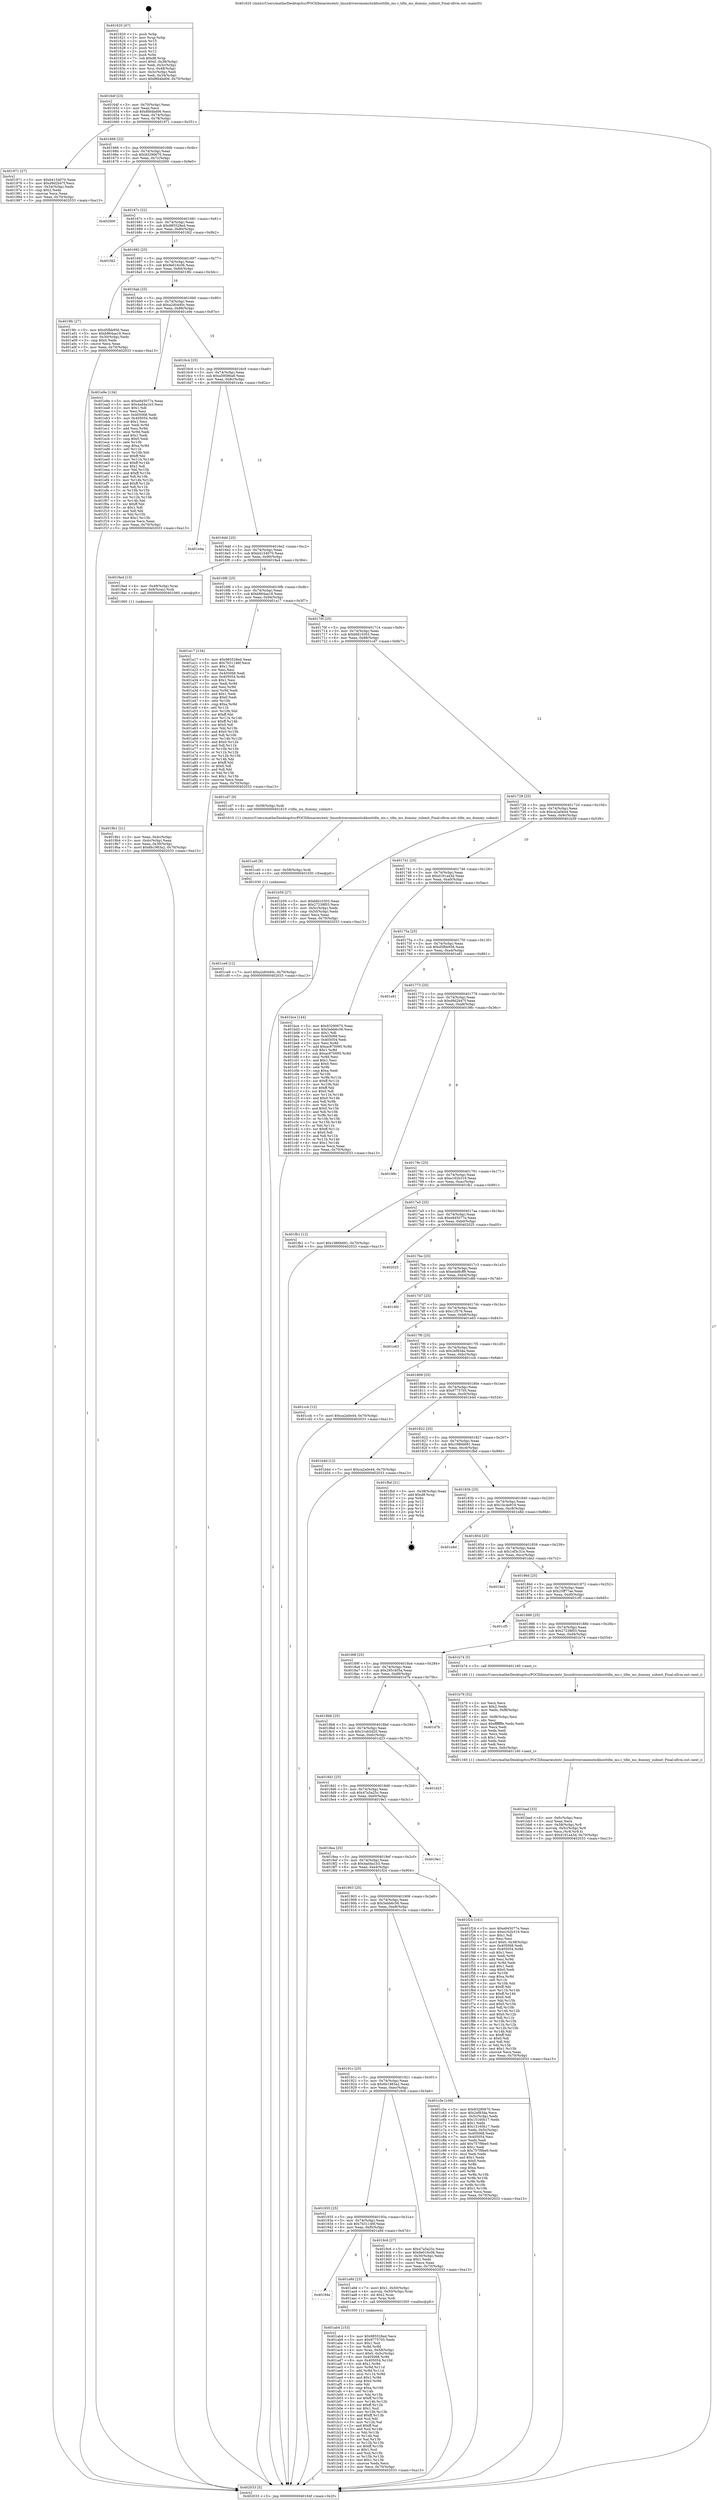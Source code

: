 digraph "0x401620" {
  label = "0x401620 (/mnt/c/Users/mathe/Desktop/tcc/POCII/binaries/extr_linuxdriversmemstickhosttifm_ms.c_tifm_ms_dummy_submit_Final-ollvm.out::main(0))"
  labelloc = "t"
  node[shape=record]

  Entry [label="",width=0.3,height=0.3,shape=circle,fillcolor=black,style=filled]
  "0x40164f" [label="{
     0x40164f [23]\l
     | [instrs]\l
     &nbsp;&nbsp;0x40164f \<+3\>: mov -0x70(%rbp),%eax\l
     &nbsp;&nbsp;0x401652 \<+2\>: mov %eax,%ecx\l
     &nbsp;&nbsp;0x401654 \<+6\>: sub $0x8fd4bd06,%ecx\l
     &nbsp;&nbsp;0x40165a \<+3\>: mov %eax,-0x74(%rbp)\l
     &nbsp;&nbsp;0x40165d \<+3\>: mov %ecx,-0x78(%rbp)\l
     &nbsp;&nbsp;0x401660 \<+6\>: je 0000000000401971 \<main+0x351\>\l
  }"]
  "0x401971" [label="{
     0x401971 [27]\l
     | [instrs]\l
     &nbsp;&nbsp;0x401971 \<+5\>: mov $0xb4154070,%eax\l
     &nbsp;&nbsp;0x401976 \<+5\>: mov $0xd9d2b47f,%ecx\l
     &nbsp;&nbsp;0x40197b \<+3\>: mov -0x34(%rbp),%edx\l
     &nbsp;&nbsp;0x40197e \<+3\>: cmp $0x2,%edx\l
     &nbsp;&nbsp;0x401981 \<+3\>: cmovne %ecx,%eax\l
     &nbsp;&nbsp;0x401984 \<+3\>: mov %eax,-0x70(%rbp)\l
     &nbsp;&nbsp;0x401987 \<+5\>: jmp 0000000000402033 \<main+0xa13\>\l
  }"]
  "0x401666" [label="{
     0x401666 [22]\l
     | [instrs]\l
     &nbsp;&nbsp;0x401666 \<+5\>: jmp 000000000040166b \<main+0x4b\>\l
     &nbsp;&nbsp;0x40166b \<+3\>: mov -0x74(%rbp),%eax\l
     &nbsp;&nbsp;0x40166e \<+5\>: sub $0x93290670,%eax\l
     &nbsp;&nbsp;0x401673 \<+3\>: mov %eax,-0x7c(%rbp)\l
     &nbsp;&nbsp;0x401676 \<+6\>: je 0000000000402000 \<main+0x9e0\>\l
  }"]
  "0x402033" [label="{
     0x402033 [5]\l
     | [instrs]\l
     &nbsp;&nbsp;0x402033 \<+5\>: jmp 000000000040164f \<main+0x2f\>\l
  }"]
  "0x401620" [label="{
     0x401620 [47]\l
     | [instrs]\l
     &nbsp;&nbsp;0x401620 \<+1\>: push %rbp\l
     &nbsp;&nbsp;0x401621 \<+3\>: mov %rsp,%rbp\l
     &nbsp;&nbsp;0x401624 \<+2\>: push %r15\l
     &nbsp;&nbsp;0x401626 \<+2\>: push %r14\l
     &nbsp;&nbsp;0x401628 \<+2\>: push %r13\l
     &nbsp;&nbsp;0x40162a \<+2\>: push %r12\l
     &nbsp;&nbsp;0x40162c \<+1\>: push %rbx\l
     &nbsp;&nbsp;0x40162d \<+7\>: sub $0xd8,%rsp\l
     &nbsp;&nbsp;0x401634 \<+7\>: movl $0x0,-0x38(%rbp)\l
     &nbsp;&nbsp;0x40163b \<+3\>: mov %edi,-0x3c(%rbp)\l
     &nbsp;&nbsp;0x40163e \<+4\>: mov %rsi,-0x48(%rbp)\l
     &nbsp;&nbsp;0x401642 \<+3\>: mov -0x3c(%rbp),%edi\l
     &nbsp;&nbsp;0x401645 \<+3\>: mov %edi,-0x34(%rbp)\l
     &nbsp;&nbsp;0x401648 \<+7\>: movl $0x8fd4bd06,-0x70(%rbp)\l
  }"]
  Exit [label="",width=0.3,height=0.3,shape=circle,fillcolor=black,style=filled,peripheries=2]
  "0x402000" [label="{
     0x402000\l
  }", style=dashed]
  "0x40167c" [label="{
     0x40167c [22]\l
     | [instrs]\l
     &nbsp;&nbsp;0x40167c \<+5\>: jmp 0000000000401681 \<main+0x61\>\l
     &nbsp;&nbsp;0x401681 \<+3\>: mov -0x74(%rbp),%eax\l
     &nbsp;&nbsp;0x401684 \<+5\>: sub $0x985528ed,%eax\l
     &nbsp;&nbsp;0x401689 \<+3\>: mov %eax,-0x80(%rbp)\l
     &nbsp;&nbsp;0x40168c \<+6\>: je 0000000000401fd2 \<main+0x9b2\>\l
  }"]
  "0x401ce9" [label="{
     0x401ce9 [12]\l
     | [instrs]\l
     &nbsp;&nbsp;0x401ce9 \<+7\>: movl $0xa2d0440c,-0x70(%rbp)\l
     &nbsp;&nbsp;0x401cf0 \<+5\>: jmp 0000000000402033 \<main+0xa13\>\l
  }"]
  "0x401fd2" [label="{
     0x401fd2\l
  }", style=dashed]
  "0x401692" [label="{
     0x401692 [25]\l
     | [instrs]\l
     &nbsp;&nbsp;0x401692 \<+5\>: jmp 0000000000401697 \<main+0x77\>\l
     &nbsp;&nbsp;0x401697 \<+3\>: mov -0x74(%rbp),%eax\l
     &nbsp;&nbsp;0x40169a \<+5\>: sub $0x9e016c06,%eax\l
     &nbsp;&nbsp;0x40169f \<+6\>: mov %eax,-0x84(%rbp)\l
     &nbsp;&nbsp;0x4016a5 \<+6\>: je 00000000004019fc \<main+0x3dc\>\l
  }"]
  "0x401ce0" [label="{
     0x401ce0 [9]\l
     | [instrs]\l
     &nbsp;&nbsp;0x401ce0 \<+4\>: mov -0x58(%rbp),%rdi\l
     &nbsp;&nbsp;0x401ce4 \<+5\>: call 0000000000401030 \<free@plt\>\l
     | [calls]\l
     &nbsp;&nbsp;0x401030 \{1\} (unknown)\l
  }"]
  "0x4019fc" [label="{
     0x4019fc [27]\l
     | [instrs]\l
     &nbsp;&nbsp;0x4019fc \<+5\>: mov $0xd5fbb956,%eax\l
     &nbsp;&nbsp;0x401a01 \<+5\>: mov $0xb864aa18,%ecx\l
     &nbsp;&nbsp;0x401a06 \<+3\>: mov -0x30(%rbp),%edx\l
     &nbsp;&nbsp;0x401a09 \<+3\>: cmp $0x0,%edx\l
     &nbsp;&nbsp;0x401a0c \<+3\>: cmove %ecx,%eax\l
     &nbsp;&nbsp;0x401a0f \<+3\>: mov %eax,-0x70(%rbp)\l
     &nbsp;&nbsp;0x401a12 \<+5\>: jmp 0000000000402033 \<main+0xa13\>\l
  }"]
  "0x4016ab" [label="{
     0x4016ab [25]\l
     | [instrs]\l
     &nbsp;&nbsp;0x4016ab \<+5\>: jmp 00000000004016b0 \<main+0x90\>\l
     &nbsp;&nbsp;0x4016b0 \<+3\>: mov -0x74(%rbp),%eax\l
     &nbsp;&nbsp;0x4016b3 \<+5\>: sub $0xa2d0440c,%eax\l
     &nbsp;&nbsp;0x4016b8 \<+6\>: mov %eax,-0x88(%rbp)\l
     &nbsp;&nbsp;0x4016be \<+6\>: je 0000000000401e9e \<main+0x87e\>\l
  }"]
  "0x401bad" [label="{
     0x401bad [33]\l
     | [instrs]\l
     &nbsp;&nbsp;0x401bad \<+6\>: mov -0xfc(%rbp),%ecx\l
     &nbsp;&nbsp;0x401bb3 \<+3\>: imul %eax,%ecx\l
     &nbsp;&nbsp;0x401bb6 \<+4\>: mov -0x58(%rbp),%r8\l
     &nbsp;&nbsp;0x401bba \<+4\>: movslq -0x5c(%rbp),%r9\l
     &nbsp;&nbsp;0x401bbe \<+4\>: mov %ecx,(%r8,%r9,4)\l
     &nbsp;&nbsp;0x401bc2 \<+7\>: movl $0xd191a43d,-0x70(%rbp)\l
     &nbsp;&nbsp;0x401bc9 \<+5\>: jmp 0000000000402033 \<main+0xa13\>\l
  }"]
  "0x401e9e" [label="{
     0x401e9e [134]\l
     | [instrs]\l
     &nbsp;&nbsp;0x401e9e \<+5\>: mov $0xe845077e,%eax\l
     &nbsp;&nbsp;0x401ea3 \<+5\>: mov $0x4ad4a1b3,%ecx\l
     &nbsp;&nbsp;0x401ea8 \<+2\>: mov $0x1,%dl\l
     &nbsp;&nbsp;0x401eaa \<+2\>: xor %esi,%esi\l
     &nbsp;&nbsp;0x401eac \<+7\>: mov 0x405068,%edi\l
     &nbsp;&nbsp;0x401eb3 \<+8\>: mov 0x405054,%r8d\l
     &nbsp;&nbsp;0x401ebb \<+3\>: sub $0x1,%esi\l
     &nbsp;&nbsp;0x401ebe \<+3\>: mov %edi,%r9d\l
     &nbsp;&nbsp;0x401ec1 \<+3\>: add %esi,%r9d\l
     &nbsp;&nbsp;0x401ec4 \<+4\>: imul %r9d,%edi\l
     &nbsp;&nbsp;0x401ec8 \<+3\>: and $0x1,%edi\l
     &nbsp;&nbsp;0x401ecb \<+3\>: cmp $0x0,%edi\l
     &nbsp;&nbsp;0x401ece \<+4\>: sete %r10b\l
     &nbsp;&nbsp;0x401ed2 \<+4\>: cmp $0xa,%r8d\l
     &nbsp;&nbsp;0x401ed6 \<+4\>: setl %r11b\l
     &nbsp;&nbsp;0x401eda \<+3\>: mov %r10b,%bl\l
     &nbsp;&nbsp;0x401edd \<+3\>: xor $0xff,%bl\l
     &nbsp;&nbsp;0x401ee0 \<+3\>: mov %r11b,%r14b\l
     &nbsp;&nbsp;0x401ee3 \<+4\>: xor $0xff,%r14b\l
     &nbsp;&nbsp;0x401ee7 \<+3\>: xor $0x1,%dl\l
     &nbsp;&nbsp;0x401eea \<+3\>: mov %bl,%r15b\l
     &nbsp;&nbsp;0x401eed \<+4\>: and $0xff,%r15b\l
     &nbsp;&nbsp;0x401ef1 \<+3\>: and %dl,%r10b\l
     &nbsp;&nbsp;0x401ef4 \<+3\>: mov %r14b,%r12b\l
     &nbsp;&nbsp;0x401ef7 \<+4\>: and $0xff,%r12b\l
     &nbsp;&nbsp;0x401efb \<+3\>: and %dl,%r11b\l
     &nbsp;&nbsp;0x401efe \<+3\>: or %r10b,%r15b\l
     &nbsp;&nbsp;0x401f01 \<+3\>: or %r11b,%r12b\l
     &nbsp;&nbsp;0x401f04 \<+3\>: xor %r12b,%r15b\l
     &nbsp;&nbsp;0x401f07 \<+3\>: or %r14b,%bl\l
     &nbsp;&nbsp;0x401f0a \<+3\>: xor $0xff,%bl\l
     &nbsp;&nbsp;0x401f0d \<+3\>: or $0x1,%dl\l
     &nbsp;&nbsp;0x401f10 \<+2\>: and %dl,%bl\l
     &nbsp;&nbsp;0x401f12 \<+3\>: or %bl,%r15b\l
     &nbsp;&nbsp;0x401f15 \<+4\>: test $0x1,%r15b\l
     &nbsp;&nbsp;0x401f19 \<+3\>: cmovne %ecx,%eax\l
     &nbsp;&nbsp;0x401f1c \<+3\>: mov %eax,-0x70(%rbp)\l
     &nbsp;&nbsp;0x401f1f \<+5\>: jmp 0000000000402033 \<main+0xa13\>\l
  }"]
  "0x4016c4" [label="{
     0x4016c4 [25]\l
     | [instrs]\l
     &nbsp;&nbsp;0x4016c4 \<+5\>: jmp 00000000004016c9 \<main+0xa9\>\l
     &nbsp;&nbsp;0x4016c9 \<+3\>: mov -0x74(%rbp),%eax\l
     &nbsp;&nbsp;0x4016cc \<+5\>: sub $0xa59586a8,%eax\l
     &nbsp;&nbsp;0x4016d1 \<+6\>: mov %eax,-0x8c(%rbp)\l
     &nbsp;&nbsp;0x4016d7 \<+6\>: je 0000000000401e4a \<main+0x82a\>\l
  }"]
  "0x401b79" [label="{
     0x401b79 [52]\l
     | [instrs]\l
     &nbsp;&nbsp;0x401b79 \<+2\>: xor %ecx,%ecx\l
     &nbsp;&nbsp;0x401b7b \<+5\>: mov $0x2,%edx\l
     &nbsp;&nbsp;0x401b80 \<+6\>: mov %edx,-0xf8(%rbp)\l
     &nbsp;&nbsp;0x401b86 \<+1\>: cltd\l
     &nbsp;&nbsp;0x401b87 \<+6\>: mov -0xf8(%rbp),%esi\l
     &nbsp;&nbsp;0x401b8d \<+2\>: idiv %esi\l
     &nbsp;&nbsp;0x401b8f \<+6\>: imul $0xfffffffe,%edx,%edx\l
     &nbsp;&nbsp;0x401b95 \<+2\>: mov %ecx,%edi\l
     &nbsp;&nbsp;0x401b97 \<+2\>: sub %edx,%edi\l
     &nbsp;&nbsp;0x401b99 \<+2\>: mov %ecx,%edx\l
     &nbsp;&nbsp;0x401b9b \<+3\>: sub $0x1,%edx\l
     &nbsp;&nbsp;0x401b9e \<+2\>: add %edx,%edi\l
     &nbsp;&nbsp;0x401ba0 \<+2\>: sub %edi,%ecx\l
     &nbsp;&nbsp;0x401ba2 \<+6\>: mov %ecx,-0xfc(%rbp)\l
     &nbsp;&nbsp;0x401ba8 \<+5\>: call 0000000000401160 \<next_i\>\l
     | [calls]\l
     &nbsp;&nbsp;0x401160 \{1\} (/mnt/c/Users/mathe/Desktop/tcc/POCII/binaries/extr_linuxdriversmemstickhosttifm_ms.c_tifm_ms_dummy_submit_Final-ollvm.out::next_i)\l
  }"]
  "0x401e4a" [label="{
     0x401e4a\l
  }", style=dashed]
  "0x4016dd" [label="{
     0x4016dd [25]\l
     | [instrs]\l
     &nbsp;&nbsp;0x4016dd \<+5\>: jmp 00000000004016e2 \<main+0xc2\>\l
     &nbsp;&nbsp;0x4016e2 \<+3\>: mov -0x74(%rbp),%eax\l
     &nbsp;&nbsp;0x4016e5 \<+5\>: sub $0xb4154070,%eax\l
     &nbsp;&nbsp;0x4016ea \<+6\>: mov %eax,-0x90(%rbp)\l
     &nbsp;&nbsp;0x4016f0 \<+6\>: je 00000000004019a4 \<main+0x384\>\l
  }"]
  "0x401ab4" [label="{
     0x401ab4 [153]\l
     | [instrs]\l
     &nbsp;&nbsp;0x401ab4 \<+5\>: mov $0x985528ed,%ecx\l
     &nbsp;&nbsp;0x401ab9 \<+5\>: mov $0x9775705,%edx\l
     &nbsp;&nbsp;0x401abe \<+3\>: mov $0x1,%sil\l
     &nbsp;&nbsp;0x401ac1 \<+3\>: xor %r8d,%r8d\l
     &nbsp;&nbsp;0x401ac4 \<+4\>: mov %rax,-0x58(%rbp)\l
     &nbsp;&nbsp;0x401ac8 \<+7\>: movl $0x0,-0x5c(%rbp)\l
     &nbsp;&nbsp;0x401acf \<+8\>: mov 0x405068,%r9d\l
     &nbsp;&nbsp;0x401ad7 \<+8\>: mov 0x405054,%r10d\l
     &nbsp;&nbsp;0x401adf \<+4\>: sub $0x1,%r8d\l
     &nbsp;&nbsp;0x401ae3 \<+3\>: mov %r9d,%r11d\l
     &nbsp;&nbsp;0x401ae6 \<+3\>: add %r8d,%r11d\l
     &nbsp;&nbsp;0x401ae9 \<+4\>: imul %r11d,%r9d\l
     &nbsp;&nbsp;0x401aed \<+4\>: and $0x1,%r9d\l
     &nbsp;&nbsp;0x401af1 \<+4\>: cmp $0x0,%r9d\l
     &nbsp;&nbsp;0x401af5 \<+3\>: sete %bl\l
     &nbsp;&nbsp;0x401af8 \<+4\>: cmp $0xa,%r10d\l
     &nbsp;&nbsp;0x401afc \<+4\>: setl %r14b\l
     &nbsp;&nbsp;0x401b00 \<+3\>: mov %bl,%r15b\l
     &nbsp;&nbsp;0x401b03 \<+4\>: xor $0xff,%r15b\l
     &nbsp;&nbsp;0x401b07 \<+3\>: mov %r14b,%r12b\l
     &nbsp;&nbsp;0x401b0a \<+4\>: xor $0xff,%r12b\l
     &nbsp;&nbsp;0x401b0e \<+4\>: xor $0x1,%sil\l
     &nbsp;&nbsp;0x401b12 \<+3\>: mov %r15b,%r13b\l
     &nbsp;&nbsp;0x401b15 \<+4\>: and $0xff,%r13b\l
     &nbsp;&nbsp;0x401b19 \<+3\>: and %sil,%bl\l
     &nbsp;&nbsp;0x401b1c \<+3\>: mov %r12b,%al\l
     &nbsp;&nbsp;0x401b1f \<+2\>: and $0xff,%al\l
     &nbsp;&nbsp;0x401b21 \<+3\>: and %sil,%r14b\l
     &nbsp;&nbsp;0x401b24 \<+3\>: or %bl,%r13b\l
     &nbsp;&nbsp;0x401b27 \<+3\>: or %r14b,%al\l
     &nbsp;&nbsp;0x401b2a \<+3\>: xor %al,%r13b\l
     &nbsp;&nbsp;0x401b2d \<+3\>: or %r12b,%r15b\l
     &nbsp;&nbsp;0x401b30 \<+4\>: xor $0xff,%r15b\l
     &nbsp;&nbsp;0x401b34 \<+4\>: or $0x1,%sil\l
     &nbsp;&nbsp;0x401b38 \<+3\>: and %sil,%r15b\l
     &nbsp;&nbsp;0x401b3b \<+3\>: or %r15b,%r13b\l
     &nbsp;&nbsp;0x401b3e \<+4\>: test $0x1,%r13b\l
     &nbsp;&nbsp;0x401b42 \<+3\>: cmovne %edx,%ecx\l
     &nbsp;&nbsp;0x401b45 \<+3\>: mov %ecx,-0x70(%rbp)\l
     &nbsp;&nbsp;0x401b48 \<+5\>: jmp 0000000000402033 \<main+0xa13\>\l
  }"]
  "0x4019a4" [label="{
     0x4019a4 [13]\l
     | [instrs]\l
     &nbsp;&nbsp;0x4019a4 \<+4\>: mov -0x48(%rbp),%rax\l
     &nbsp;&nbsp;0x4019a8 \<+4\>: mov 0x8(%rax),%rdi\l
     &nbsp;&nbsp;0x4019ac \<+5\>: call 0000000000401060 \<atoi@plt\>\l
     | [calls]\l
     &nbsp;&nbsp;0x401060 \{1\} (unknown)\l
  }"]
  "0x4016f6" [label="{
     0x4016f6 [25]\l
     | [instrs]\l
     &nbsp;&nbsp;0x4016f6 \<+5\>: jmp 00000000004016fb \<main+0xdb\>\l
     &nbsp;&nbsp;0x4016fb \<+3\>: mov -0x74(%rbp),%eax\l
     &nbsp;&nbsp;0x4016fe \<+5\>: sub $0xb864aa18,%eax\l
     &nbsp;&nbsp;0x401703 \<+6\>: mov %eax,-0x94(%rbp)\l
     &nbsp;&nbsp;0x401709 \<+6\>: je 0000000000401a17 \<main+0x3f7\>\l
  }"]
  "0x4019b1" [label="{
     0x4019b1 [21]\l
     | [instrs]\l
     &nbsp;&nbsp;0x4019b1 \<+3\>: mov %eax,-0x4c(%rbp)\l
     &nbsp;&nbsp;0x4019b4 \<+3\>: mov -0x4c(%rbp),%eax\l
     &nbsp;&nbsp;0x4019b7 \<+3\>: mov %eax,-0x30(%rbp)\l
     &nbsp;&nbsp;0x4019ba \<+7\>: movl $0x6b1983a2,-0x70(%rbp)\l
     &nbsp;&nbsp;0x4019c1 \<+5\>: jmp 0000000000402033 \<main+0xa13\>\l
  }"]
  "0x40194e" [label="{
     0x40194e\l
  }", style=dashed]
  "0x401a17" [label="{
     0x401a17 [134]\l
     | [instrs]\l
     &nbsp;&nbsp;0x401a17 \<+5\>: mov $0x985528ed,%eax\l
     &nbsp;&nbsp;0x401a1c \<+5\>: mov $0x7b31146f,%ecx\l
     &nbsp;&nbsp;0x401a21 \<+2\>: mov $0x1,%dl\l
     &nbsp;&nbsp;0x401a23 \<+2\>: xor %esi,%esi\l
     &nbsp;&nbsp;0x401a25 \<+7\>: mov 0x405068,%edi\l
     &nbsp;&nbsp;0x401a2c \<+8\>: mov 0x405054,%r8d\l
     &nbsp;&nbsp;0x401a34 \<+3\>: sub $0x1,%esi\l
     &nbsp;&nbsp;0x401a37 \<+3\>: mov %edi,%r9d\l
     &nbsp;&nbsp;0x401a3a \<+3\>: add %esi,%r9d\l
     &nbsp;&nbsp;0x401a3d \<+4\>: imul %r9d,%edi\l
     &nbsp;&nbsp;0x401a41 \<+3\>: and $0x1,%edi\l
     &nbsp;&nbsp;0x401a44 \<+3\>: cmp $0x0,%edi\l
     &nbsp;&nbsp;0x401a47 \<+4\>: sete %r10b\l
     &nbsp;&nbsp;0x401a4b \<+4\>: cmp $0xa,%r8d\l
     &nbsp;&nbsp;0x401a4f \<+4\>: setl %r11b\l
     &nbsp;&nbsp;0x401a53 \<+3\>: mov %r10b,%bl\l
     &nbsp;&nbsp;0x401a56 \<+3\>: xor $0xff,%bl\l
     &nbsp;&nbsp;0x401a59 \<+3\>: mov %r11b,%r14b\l
     &nbsp;&nbsp;0x401a5c \<+4\>: xor $0xff,%r14b\l
     &nbsp;&nbsp;0x401a60 \<+3\>: xor $0x0,%dl\l
     &nbsp;&nbsp;0x401a63 \<+3\>: mov %bl,%r15b\l
     &nbsp;&nbsp;0x401a66 \<+4\>: and $0x0,%r15b\l
     &nbsp;&nbsp;0x401a6a \<+3\>: and %dl,%r10b\l
     &nbsp;&nbsp;0x401a6d \<+3\>: mov %r14b,%r12b\l
     &nbsp;&nbsp;0x401a70 \<+4\>: and $0x0,%r12b\l
     &nbsp;&nbsp;0x401a74 \<+3\>: and %dl,%r11b\l
     &nbsp;&nbsp;0x401a77 \<+3\>: or %r10b,%r15b\l
     &nbsp;&nbsp;0x401a7a \<+3\>: or %r11b,%r12b\l
     &nbsp;&nbsp;0x401a7d \<+3\>: xor %r12b,%r15b\l
     &nbsp;&nbsp;0x401a80 \<+3\>: or %r14b,%bl\l
     &nbsp;&nbsp;0x401a83 \<+3\>: xor $0xff,%bl\l
     &nbsp;&nbsp;0x401a86 \<+3\>: or $0x0,%dl\l
     &nbsp;&nbsp;0x401a89 \<+2\>: and %dl,%bl\l
     &nbsp;&nbsp;0x401a8b \<+3\>: or %bl,%r15b\l
     &nbsp;&nbsp;0x401a8e \<+4\>: test $0x1,%r15b\l
     &nbsp;&nbsp;0x401a92 \<+3\>: cmovne %ecx,%eax\l
     &nbsp;&nbsp;0x401a95 \<+3\>: mov %eax,-0x70(%rbp)\l
     &nbsp;&nbsp;0x401a98 \<+5\>: jmp 0000000000402033 \<main+0xa13\>\l
  }"]
  "0x40170f" [label="{
     0x40170f [25]\l
     | [instrs]\l
     &nbsp;&nbsp;0x40170f \<+5\>: jmp 0000000000401714 \<main+0xf4\>\l
     &nbsp;&nbsp;0x401714 \<+3\>: mov -0x74(%rbp),%eax\l
     &nbsp;&nbsp;0x401717 \<+5\>: sub $0xbfd10303,%eax\l
     &nbsp;&nbsp;0x40171c \<+6\>: mov %eax,-0x98(%rbp)\l
     &nbsp;&nbsp;0x401722 \<+6\>: je 0000000000401cd7 \<main+0x6b7\>\l
  }"]
  "0x401a9d" [label="{
     0x401a9d [23]\l
     | [instrs]\l
     &nbsp;&nbsp;0x401a9d \<+7\>: movl $0x1,-0x50(%rbp)\l
     &nbsp;&nbsp;0x401aa4 \<+4\>: movslq -0x50(%rbp),%rax\l
     &nbsp;&nbsp;0x401aa8 \<+4\>: shl $0x2,%rax\l
     &nbsp;&nbsp;0x401aac \<+3\>: mov %rax,%rdi\l
     &nbsp;&nbsp;0x401aaf \<+5\>: call 0000000000401050 \<malloc@plt\>\l
     | [calls]\l
     &nbsp;&nbsp;0x401050 \{1\} (unknown)\l
  }"]
  "0x401cd7" [label="{
     0x401cd7 [9]\l
     | [instrs]\l
     &nbsp;&nbsp;0x401cd7 \<+4\>: mov -0x58(%rbp),%rdi\l
     &nbsp;&nbsp;0x401cdb \<+5\>: call 0000000000401610 \<tifm_ms_dummy_submit\>\l
     | [calls]\l
     &nbsp;&nbsp;0x401610 \{1\} (/mnt/c/Users/mathe/Desktop/tcc/POCII/binaries/extr_linuxdriversmemstickhosttifm_ms.c_tifm_ms_dummy_submit_Final-ollvm.out::tifm_ms_dummy_submit)\l
  }"]
  "0x401728" [label="{
     0x401728 [25]\l
     | [instrs]\l
     &nbsp;&nbsp;0x401728 \<+5\>: jmp 000000000040172d \<main+0x10d\>\l
     &nbsp;&nbsp;0x40172d \<+3\>: mov -0x74(%rbp),%eax\l
     &nbsp;&nbsp;0x401730 \<+5\>: sub $0xca2a0e44,%eax\l
     &nbsp;&nbsp;0x401735 \<+6\>: mov %eax,-0x9c(%rbp)\l
     &nbsp;&nbsp;0x40173b \<+6\>: je 0000000000401b59 \<main+0x539\>\l
  }"]
  "0x401935" [label="{
     0x401935 [25]\l
     | [instrs]\l
     &nbsp;&nbsp;0x401935 \<+5\>: jmp 000000000040193a \<main+0x31a\>\l
     &nbsp;&nbsp;0x40193a \<+3\>: mov -0x74(%rbp),%eax\l
     &nbsp;&nbsp;0x40193d \<+5\>: sub $0x7b31146f,%eax\l
     &nbsp;&nbsp;0x401942 \<+6\>: mov %eax,-0xf0(%rbp)\l
     &nbsp;&nbsp;0x401948 \<+6\>: je 0000000000401a9d \<main+0x47d\>\l
  }"]
  "0x401b59" [label="{
     0x401b59 [27]\l
     | [instrs]\l
     &nbsp;&nbsp;0x401b59 \<+5\>: mov $0xbfd10303,%eax\l
     &nbsp;&nbsp;0x401b5e \<+5\>: mov $0x27238f03,%ecx\l
     &nbsp;&nbsp;0x401b63 \<+3\>: mov -0x5c(%rbp),%edx\l
     &nbsp;&nbsp;0x401b66 \<+3\>: cmp -0x50(%rbp),%edx\l
     &nbsp;&nbsp;0x401b69 \<+3\>: cmovl %ecx,%eax\l
     &nbsp;&nbsp;0x401b6c \<+3\>: mov %eax,-0x70(%rbp)\l
     &nbsp;&nbsp;0x401b6f \<+5\>: jmp 0000000000402033 \<main+0xa13\>\l
  }"]
  "0x401741" [label="{
     0x401741 [25]\l
     | [instrs]\l
     &nbsp;&nbsp;0x401741 \<+5\>: jmp 0000000000401746 \<main+0x126\>\l
     &nbsp;&nbsp;0x401746 \<+3\>: mov -0x74(%rbp),%eax\l
     &nbsp;&nbsp;0x401749 \<+5\>: sub $0xd191a43d,%eax\l
     &nbsp;&nbsp;0x40174e \<+6\>: mov %eax,-0xa0(%rbp)\l
     &nbsp;&nbsp;0x401754 \<+6\>: je 0000000000401bce \<main+0x5ae\>\l
  }"]
  "0x4019c6" [label="{
     0x4019c6 [27]\l
     | [instrs]\l
     &nbsp;&nbsp;0x4019c6 \<+5\>: mov $0x47a5a25c,%eax\l
     &nbsp;&nbsp;0x4019cb \<+5\>: mov $0x9e016c06,%ecx\l
     &nbsp;&nbsp;0x4019d0 \<+3\>: mov -0x30(%rbp),%edx\l
     &nbsp;&nbsp;0x4019d3 \<+3\>: cmp $0x1,%edx\l
     &nbsp;&nbsp;0x4019d6 \<+3\>: cmovl %ecx,%eax\l
     &nbsp;&nbsp;0x4019d9 \<+3\>: mov %eax,-0x70(%rbp)\l
     &nbsp;&nbsp;0x4019dc \<+5\>: jmp 0000000000402033 \<main+0xa13\>\l
  }"]
  "0x401bce" [label="{
     0x401bce [144]\l
     | [instrs]\l
     &nbsp;&nbsp;0x401bce \<+5\>: mov $0x93290670,%eax\l
     &nbsp;&nbsp;0x401bd3 \<+5\>: mov $0x5ebb6c56,%ecx\l
     &nbsp;&nbsp;0x401bd8 \<+2\>: mov $0x1,%dl\l
     &nbsp;&nbsp;0x401bda \<+7\>: mov 0x405068,%esi\l
     &nbsp;&nbsp;0x401be1 \<+7\>: mov 0x405054,%edi\l
     &nbsp;&nbsp;0x401be8 \<+3\>: mov %esi,%r8d\l
     &nbsp;&nbsp;0x401beb \<+7\>: add $0xac870095,%r8d\l
     &nbsp;&nbsp;0x401bf2 \<+4\>: sub $0x1,%r8d\l
     &nbsp;&nbsp;0x401bf6 \<+7\>: sub $0xac870095,%r8d\l
     &nbsp;&nbsp;0x401bfd \<+4\>: imul %r8d,%esi\l
     &nbsp;&nbsp;0x401c01 \<+3\>: and $0x1,%esi\l
     &nbsp;&nbsp;0x401c04 \<+3\>: cmp $0x0,%esi\l
     &nbsp;&nbsp;0x401c07 \<+4\>: sete %r9b\l
     &nbsp;&nbsp;0x401c0b \<+3\>: cmp $0xa,%edi\l
     &nbsp;&nbsp;0x401c0e \<+4\>: setl %r10b\l
     &nbsp;&nbsp;0x401c12 \<+3\>: mov %r9b,%r11b\l
     &nbsp;&nbsp;0x401c15 \<+4\>: xor $0xff,%r11b\l
     &nbsp;&nbsp;0x401c19 \<+3\>: mov %r10b,%bl\l
     &nbsp;&nbsp;0x401c1c \<+3\>: xor $0xff,%bl\l
     &nbsp;&nbsp;0x401c1f \<+3\>: xor $0x0,%dl\l
     &nbsp;&nbsp;0x401c22 \<+3\>: mov %r11b,%r14b\l
     &nbsp;&nbsp;0x401c25 \<+4\>: and $0x0,%r14b\l
     &nbsp;&nbsp;0x401c29 \<+3\>: and %dl,%r9b\l
     &nbsp;&nbsp;0x401c2c \<+3\>: mov %bl,%r15b\l
     &nbsp;&nbsp;0x401c2f \<+4\>: and $0x0,%r15b\l
     &nbsp;&nbsp;0x401c33 \<+3\>: and %dl,%r10b\l
     &nbsp;&nbsp;0x401c36 \<+3\>: or %r9b,%r14b\l
     &nbsp;&nbsp;0x401c39 \<+3\>: or %r10b,%r15b\l
     &nbsp;&nbsp;0x401c3c \<+3\>: xor %r15b,%r14b\l
     &nbsp;&nbsp;0x401c3f \<+3\>: or %bl,%r11b\l
     &nbsp;&nbsp;0x401c42 \<+4\>: xor $0xff,%r11b\l
     &nbsp;&nbsp;0x401c46 \<+3\>: or $0x0,%dl\l
     &nbsp;&nbsp;0x401c49 \<+3\>: and %dl,%r11b\l
     &nbsp;&nbsp;0x401c4c \<+3\>: or %r11b,%r14b\l
     &nbsp;&nbsp;0x401c4f \<+4\>: test $0x1,%r14b\l
     &nbsp;&nbsp;0x401c53 \<+3\>: cmovne %ecx,%eax\l
     &nbsp;&nbsp;0x401c56 \<+3\>: mov %eax,-0x70(%rbp)\l
     &nbsp;&nbsp;0x401c59 \<+5\>: jmp 0000000000402033 \<main+0xa13\>\l
  }"]
  "0x40175a" [label="{
     0x40175a [25]\l
     | [instrs]\l
     &nbsp;&nbsp;0x40175a \<+5\>: jmp 000000000040175f \<main+0x13f\>\l
     &nbsp;&nbsp;0x40175f \<+3\>: mov -0x74(%rbp),%eax\l
     &nbsp;&nbsp;0x401762 \<+5\>: sub $0xd5fbb956,%eax\l
     &nbsp;&nbsp;0x401767 \<+6\>: mov %eax,-0xa4(%rbp)\l
     &nbsp;&nbsp;0x40176d \<+6\>: je 0000000000401e81 \<main+0x861\>\l
  }"]
  "0x40191c" [label="{
     0x40191c [25]\l
     | [instrs]\l
     &nbsp;&nbsp;0x40191c \<+5\>: jmp 0000000000401921 \<main+0x301\>\l
     &nbsp;&nbsp;0x401921 \<+3\>: mov -0x74(%rbp),%eax\l
     &nbsp;&nbsp;0x401924 \<+5\>: sub $0x6b1983a2,%eax\l
     &nbsp;&nbsp;0x401929 \<+6\>: mov %eax,-0xec(%rbp)\l
     &nbsp;&nbsp;0x40192f \<+6\>: je 00000000004019c6 \<main+0x3a6\>\l
  }"]
  "0x401e81" [label="{
     0x401e81\l
  }", style=dashed]
  "0x401773" [label="{
     0x401773 [25]\l
     | [instrs]\l
     &nbsp;&nbsp;0x401773 \<+5\>: jmp 0000000000401778 \<main+0x158\>\l
     &nbsp;&nbsp;0x401778 \<+3\>: mov -0x74(%rbp),%eax\l
     &nbsp;&nbsp;0x40177b \<+5\>: sub $0xd9d2b47f,%eax\l
     &nbsp;&nbsp;0x401780 \<+6\>: mov %eax,-0xa8(%rbp)\l
     &nbsp;&nbsp;0x401786 \<+6\>: je 000000000040198c \<main+0x36c\>\l
  }"]
  "0x401c5e" [label="{
     0x401c5e [109]\l
     | [instrs]\l
     &nbsp;&nbsp;0x401c5e \<+5\>: mov $0x93290670,%eax\l
     &nbsp;&nbsp;0x401c63 \<+5\>: mov $0x2ef83da,%ecx\l
     &nbsp;&nbsp;0x401c68 \<+3\>: mov -0x5c(%rbp),%edx\l
     &nbsp;&nbsp;0x401c6b \<+6\>: sub $0x15160b17,%edx\l
     &nbsp;&nbsp;0x401c71 \<+3\>: add $0x1,%edx\l
     &nbsp;&nbsp;0x401c74 \<+6\>: add $0x15160b17,%edx\l
     &nbsp;&nbsp;0x401c7a \<+3\>: mov %edx,-0x5c(%rbp)\l
     &nbsp;&nbsp;0x401c7d \<+7\>: mov 0x405068,%edx\l
     &nbsp;&nbsp;0x401c84 \<+7\>: mov 0x405054,%esi\l
     &nbsp;&nbsp;0x401c8b \<+2\>: mov %edx,%edi\l
     &nbsp;&nbsp;0x401c8d \<+6\>: add $0x757f9be0,%edi\l
     &nbsp;&nbsp;0x401c93 \<+3\>: sub $0x1,%edi\l
     &nbsp;&nbsp;0x401c96 \<+6\>: sub $0x757f9be0,%edi\l
     &nbsp;&nbsp;0x401c9c \<+3\>: imul %edi,%edx\l
     &nbsp;&nbsp;0x401c9f \<+3\>: and $0x1,%edx\l
     &nbsp;&nbsp;0x401ca2 \<+3\>: cmp $0x0,%edx\l
     &nbsp;&nbsp;0x401ca5 \<+4\>: sete %r8b\l
     &nbsp;&nbsp;0x401ca9 \<+3\>: cmp $0xa,%esi\l
     &nbsp;&nbsp;0x401cac \<+4\>: setl %r9b\l
     &nbsp;&nbsp;0x401cb0 \<+3\>: mov %r8b,%r10b\l
     &nbsp;&nbsp;0x401cb3 \<+3\>: and %r9b,%r10b\l
     &nbsp;&nbsp;0x401cb6 \<+3\>: xor %r9b,%r8b\l
     &nbsp;&nbsp;0x401cb9 \<+3\>: or %r8b,%r10b\l
     &nbsp;&nbsp;0x401cbc \<+4\>: test $0x1,%r10b\l
     &nbsp;&nbsp;0x401cc0 \<+3\>: cmovne %ecx,%eax\l
     &nbsp;&nbsp;0x401cc3 \<+3\>: mov %eax,-0x70(%rbp)\l
     &nbsp;&nbsp;0x401cc6 \<+5\>: jmp 0000000000402033 \<main+0xa13\>\l
  }"]
  "0x40198c" [label="{
     0x40198c\l
  }", style=dashed]
  "0x40178c" [label="{
     0x40178c [25]\l
     | [instrs]\l
     &nbsp;&nbsp;0x40178c \<+5\>: jmp 0000000000401791 \<main+0x171\>\l
     &nbsp;&nbsp;0x401791 \<+3\>: mov -0x74(%rbp),%eax\l
     &nbsp;&nbsp;0x401794 \<+5\>: sub $0xe162b319,%eax\l
     &nbsp;&nbsp;0x401799 \<+6\>: mov %eax,-0xac(%rbp)\l
     &nbsp;&nbsp;0x40179f \<+6\>: je 0000000000401fb1 \<main+0x991\>\l
  }"]
  "0x401903" [label="{
     0x401903 [25]\l
     | [instrs]\l
     &nbsp;&nbsp;0x401903 \<+5\>: jmp 0000000000401908 \<main+0x2e8\>\l
     &nbsp;&nbsp;0x401908 \<+3\>: mov -0x74(%rbp),%eax\l
     &nbsp;&nbsp;0x40190b \<+5\>: sub $0x5ebb6c56,%eax\l
     &nbsp;&nbsp;0x401910 \<+6\>: mov %eax,-0xe8(%rbp)\l
     &nbsp;&nbsp;0x401916 \<+6\>: je 0000000000401c5e \<main+0x63e\>\l
  }"]
  "0x401fb1" [label="{
     0x401fb1 [12]\l
     | [instrs]\l
     &nbsp;&nbsp;0x401fb1 \<+7\>: movl $0x1986b691,-0x70(%rbp)\l
     &nbsp;&nbsp;0x401fb8 \<+5\>: jmp 0000000000402033 \<main+0xa13\>\l
  }"]
  "0x4017a5" [label="{
     0x4017a5 [25]\l
     | [instrs]\l
     &nbsp;&nbsp;0x4017a5 \<+5\>: jmp 00000000004017aa \<main+0x18a\>\l
     &nbsp;&nbsp;0x4017aa \<+3\>: mov -0x74(%rbp),%eax\l
     &nbsp;&nbsp;0x4017ad \<+5\>: sub $0xe845077e,%eax\l
     &nbsp;&nbsp;0x4017b2 \<+6\>: mov %eax,-0xb0(%rbp)\l
     &nbsp;&nbsp;0x4017b8 \<+6\>: je 0000000000402025 \<main+0xa05\>\l
  }"]
  "0x401f24" [label="{
     0x401f24 [141]\l
     | [instrs]\l
     &nbsp;&nbsp;0x401f24 \<+5\>: mov $0xe845077e,%eax\l
     &nbsp;&nbsp;0x401f29 \<+5\>: mov $0xe162b319,%ecx\l
     &nbsp;&nbsp;0x401f2e \<+2\>: mov $0x1,%dl\l
     &nbsp;&nbsp;0x401f30 \<+2\>: xor %esi,%esi\l
     &nbsp;&nbsp;0x401f32 \<+7\>: movl $0x0,-0x38(%rbp)\l
     &nbsp;&nbsp;0x401f39 \<+7\>: mov 0x405068,%edi\l
     &nbsp;&nbsp;0x401f40 \<+8\>: mov 0x405054,%r8d\l
     &nbsp;&nbsp;0x401f48 \<+3\>: sub $0x1,%esi\l
     &nbsp;&nbsp;0x401f4b \<+3\>: mov %edi,%r9d\l
     &nbsp;&nbsp;0x401f4e \<+3\>: add %esi,%r9d\l
     &nbsp;&nbsp;0x401f51 \<+4\>: imul %r9d,%edi\l
     &nbsp;&nbsp;0x401f55 \<+3\>: and $0x1,%edi\l
     &nbsp;&nbsp;0x401f58 \<+3\>: cmp $0x0,%edi\l
     &nbsp;&nbsp;0x401f5b \<+4\>: sete %r10b\l
     &nbsp;&nbsp;0x401f5f \<+4\>: cmp $0xa,%r8d\l
     &nbsp;&nbsp;0x401f63 \<+4\>: setl %r11b\l
     &nbsp;&nbsp;0x401f67 \<+3\>: mov %r10b,%bl\l
     &nbsp;&nbsp;0x401f6a \<+3\>: xor $0xff,%bl\l
     &nbsp;&nbsp;0x401f6d \<+3\>: mov %r11b,%r14b\l
     &nbsp;&nbsp;0x401f70 \<+4\>: xor $0xff,%r14b\l
     &nbsp;&nbsp;0x401f74 \<+3\>: xor $0x0,%dl\l
     &nbsp;&nbsp;0x401f77 \<+3\>: mov %bl,%r15b\l
     &nbsp;&nbsp;0x401f7a \<+4\>: and $0x0,%r15b\l
     &nbsp;&nbsp;0x401f7e \<+3\>: and %dl,%r10b\l
     &nbsp;&nbsp;0x401f81 \<+3\>: mov %r14b,%r12b\l
     &nbsp;&nbsp;0x401f84 \<+4\>: and $0x0,%r12b\l
     &nbsp;&nbsp;0x401f88 \<+3\>: and %dl,%r11b\l
     &nbsp;&nbsp;0x401f8b \<+3\>: or %r10b,%r15b\l
     &nbsp;&nbsp;0x401f8e \<+3\>: or %r11b,%r12b\l
     &nbsp;&nbsp;0x401f91 \<+3\>: xor %r12b,%r15b\l
     &nbsp;&nbsp;0x401f94 \<+3\>: or %r14b,%bl\l
     &nbsp;&nbsp;0x401f97 \<+3\>: xor $0xff,%bl\l
     &nbsp;&nbsp;0x401f9a \<+3\>: or $0x0,%dl\l
     &nbsp;&nbsp;0x401f9d \<+2\>: and %dl,%bl\l
     &nbsp;&nbsp;0x401f9f \<+3\>: or %bl,%r15b\l
     &nbsp;&nbsp;0x401fa2 \<+4\>: test $0x1,%r15b\l
     &nbsp;&nbsp;0x401fa6 \<+3\>: cmovne %ecx,%eax\l
     &nbsp;&nbsp;0x401fa9 \<+3\>: mov %eax,-0x70(%rbp)\l
     &nbsp;&nbsp;0x401fac \<+5\>: jmp 0000000000402033 \<main+0xa13\>\l
  }"]
  "0x402025" [label="{
     0x402025\l
  }", style=dashed]
  "0x4017be" [label="{
     0x4017be [25]\l
     | [instrs]\l
     &nbsp;&nbsp;0x4017be \<+5\>: jmp 00000000004017c3 \<main+0x1a3\>\l
     &nbsp;&nbsp;0x4017c3 \<+3\>: mov -0x74(%rbp),%eax\l
     &nbsp;&nbsp;0x4017c6 \<+5\>: sub $0xedd8cff9,%eax\l
     &nbsp;&nbsp;0x4017cb \<+6\>: mov %eax,-0xb4(%rbp)\l
     &nbsp;&nbsp;0x4017d1 \<+6\>: je 0000000000401dfd \<main+0x7dd\>\l
  }"]
  "0x4018ea" [label="{
     0x4018ea [25]\l
     | [instrs]\l
     &nbsp;&nbsp;0x4018ea \<+5\>: jmp 00000000004018ef \<main+0x2cf\>\l
     &nbsp;&nbsp;0x4018ef \<+3\>: mov -0x74(%rbp),%eax\l
     &nbsp;&nbsp;0x4018f2 \<+5\>: sub $0x4ad4a1b3,%eax\l
     &nbsp;&nbsp;0x4018f7 \<+6\>: mov %eax,-0xe4(%rbp)\l
     &nbsp;&nbsp;0x4018fd \<+6\>: je 0000000000401f24 \<main+0x904\>\l
  }"]
  "0x401dfd" [label="{
     0x401dfd\l
  }", style=dashed]
  "0x4017d7" [label="{
     0x4017d7 [25]\l
     | [instrs]\l
     &nbsp;&nbsp;0x4017d7 \<+5\>: jmp 00000000004017dc \<main+0x1bc\>\l
     &nbsp;&nbsp;0x4017dc \<+3\>: mov -0x74(%rbp),%eax\l
     &nbsp;&nbsp;0x4017df \<+5\>: sub $0xc1f576,%eax\l
     &nbsp;&nbsp;0x4017e4 \<+6\>: mov %eax,-0xb8(%rbp)\l
     &nbsp;&nbsp;0x4017ea \<+6\>: je 0000000000401e63 \<main+0x843\>\l
  }"]
  "0x4019e1" [label="{
     0x4019e1\l
  }", style=dashed]
  "0x401e63" [label="{
     0x401e63\l
  }", style=dashed]
  "0x4017f0" [label="{
     0x4017f0 [25]\l
     | [instrs]\l
     &nbsp;&nbsp;0x4017f0 \<+5\>: jmp 00000000004017f5 \<main+0x1d5\>\l
     &nbsp;&nbsp;0x4017f5 \<+3\>: mov -0x74(%rbp),%eax\l
     &nbsp;&nbsp;0x4017f8 \<+5\>: sub $0x2ef83da,%eax\l
     &nbsp;&nbsp;0x4017fd \<+6\>: mov %eax,-0xbc(%rbp)\l
     &nbsp;&nbsp;0x401803 \<+6\>: je 0000000000401ccb \<main+0x6ab\>\l
  }"]
  "0x4018d1" [label="{
     0x4018d1 [25]\l
     | [instrs]\l
     &nbsp;&nbsp;0x4018d1 \<+5\>: jmp 00000000004018d6 \<main+0x2b6\>\l
     &nbsp;&nbsp;0x4018d6 \<+3\>: mov -0x74(%rbp),%eax\l
     &nbsp;&nbsp;0x4018d9 \<+5\>: sub $0x47a5a25c,%eax\l
     &nbsp;&nbsp;0x4018de \<+6\>: mov %eax,-0xe0(%rbp)\l
     &nbsp;&nbsp;0x4018e4 \<+6\>: je 00000000004019e1 \<main+0x3c1\>\l
  }"]
  "0x401ccb" [label="{
     0x401ccb [12]\l
     | [instrs]\l
     &nbsp;&nbsp;0x401ccb \<+7\>: movl $0xca2a0e44,-0x70(%rbp)\l
     &nbsp;&nbsp;0x401cd2 \<+5\>: jmp 0000000000402033 \<main+0xa13\>\l
  }"]
  "0x401809" [label="{
     0x401809 [25]\l
     | [instrs]\l
     &nbsp;&nbsp;0x401809 \<+5\>: jmp 000000000040180e \<main+0x1ee\>\l
     &nbsp;&nbsp;0x40180e \<+3\>: mov -0x74(%rbp),%eax\l
     &nbsp;&nbsp;0x401811 \<+5\>: sub $0x9775705,%eax\l
     &nbsp;&nbsp;0x401816 \<+6\>: mov %eax,-0xc0(%rbp)\l
     &nbsp;&nbsp;0x40181c \<+6\>: je 0000000000401b4d \<main+0x52d\>\l
  }"]
  "0x401d23" [label="{
     0x401d23\l
  }", style=dashed]
  "0x401b4d" [label="{
     0x401b4d [12]\l
     | [instrs]\l
     &nbsp;&nbsp;0x401b4d \<+7\>: movl $0xca2a0e44,-0x70(%rbp)\l
     &nbsp;&nbsp;0x401b54 \<+5\>: jmp 0000000000402033 \<main+0xa13\>\l
  }"]
  "0x401822" [label="{
     0x401822 [25]\l
     | [instrs]\l
     &nbsp;&nbsp;0x401822 \<+5\>: jmp 0000000000401827 \<main+0x207\>\l
     &nbsp;&nbsp;0x401827 \<+3\>: mov -0x74(%rbp),%eax\l
     &nbsp;&nbsp;0x40182a \<+5\>: sub $0x1986b691,%eax\l
     &nbsp;&nbsp;0x40182f \<+6\>: mov %eax,-0xc4(%rbp)\l
     &nbsp;&nbsp;0x401835 \<+6\>: je 0000000000401fbd \<main+0x99d\>\l
  }"]
  "0x4018b8" [label="{
     0x4018b8 [25]\l
     | [instrs]\l
     &nbsp;&nbsp;0x4018b8 \<+5\>: jmp 00000000004018bd \<main+0x29d\>\l
     &nbsp;&nbsp;0x4018bd \<+3\>: mov -0x74(%rbp),%eax\l
     &nbsp;&nbsp;0x4018c0 \<+5\>: sub $0x31eb5d20,%eax\l
     &nbsp;&nbsp;0x4018c5 \<+6\>: mov %eax,-0xdc(%rbp)\l
     &nbsp;&nbsp;0x4018cb \<+6\>: je 0000000000401d23 \<main+0x703\>\l
  }"]
  "0x401fbd" [label="{
     0x401fbd [21]\l
     | [instrs]\l
     &nbsp;&nbsp;0x401fbd \<+3\>: mov -0x38(%rbp),%eax\l
     &nbsp;&nbsp;0x401fc0 \<+7\>: add $0xd8,%rsp\l
     &nbsp;&nbsp;0x401fc7 \<+1\>: pop %rbx\l
     &nbsp;&nbsp;0x401fc8 \<+2\>: pop %r12\l
     &nbsp;&nbsp;0x401fca \<+2\>: pop %r13\l
     &nbsp;&nbsp;0x401fcc \<+2\>: pop %r14\l
     &nbsp;&nbsp;0x401fce \<+2\>: pop %r15\l
     &nbsp;&nbsp;0x401fd0 \<+1\>: pop %rbp\l
     &nbsp;&nbsp;0x401fd1 \<+1\>: ret\l
  }"]
  "0x40183b" [label="{
     0x40183b [25]\l
     | [instrs]\l
     &nbsp;&nbsp;0x40183b \<+5\>: jmp 0000000000401840 \<main+0x220\>\l
     &nbsp;&nbsp;0x401840 \<+3\>: mov -0x74(%rbp),%eax\l
     &nbsp;&nbsp;0x401843 \<+5\>: sub $0x1bc4e919,%eax\l
     &nbsp;&nbsp;0x401848 \<+6\>: mov %eax,-0xc8(%rbp)\l
     &nbsp;&nbsp;0x40184e \<+6\>: je 0000000000401e8d \<main+0x86d\>\l
  }"]
  "0x401d7b" [label="{
     0x401d7b\l
  }", style=dashed]
  "0x401e8d" [label="{
     0x401e8d\l
  }", style=dashed]
  "0x401854" [label="{
     0x401854 [25]\l
     | [instrs]\l
     &nbsp;&nbsp;0x401854 \<+5\>: jmp 0000000000401859 \<main+0x239\>\l
     &nbsp;&nbsp;0x401859 \<+3\>: mov -0x74(%rbp),%eax\l
     &nbsp;&nbsp;0x40185c \<+5\>: sub $0x1ef3c31e,%eax\l
     &nbsp;&nbsp;0x401861 \<+6\>: mov %eax,-0xcc(%rbp)\l
     &nbsp;&nbsp;0x401867 \<+6\>: je 0000000000401de2 \<main+0x7c2\>\l
  }"]
  "0x40189f" [label="{
     0x40189f [25]\l
     | [instrs]\l
     &nbsp;&nbsp;0x40189f \<+5\>: jmp 00000000004018a4 \<main+0x284\>\l
     &nbsp;&nbsp;0x4018a4 \<+3\>: mov -0x74(%rbp),%eax\l
     &nbsp;&nbsp;0x4018a7 \<+5\>: sub $0x295c405a,%eax\l
     &nbsp;&nbsp;0x4018ac \<+6\>: mov %eax,-0xd8(%rbp)\l
     &nbsp;&nbsp;0x4018b2 \<+6\>: je 0000000000401d7b \<main+0x75b\>\l
  }"]
  "0x401de2" [label="{
     0x401de2\l
  }", style=dashed]
  "0x40186d" [label="{
     0x40186d [25]\l
     | [instrs]\l
     &nbsp;&nbsp;0x40186d \<+5\>: jmp 0000000000401872 \<main+0x252\>\l
     &nbsp;&nbsp;0x401872 \<+3\>: mov -0x74(%rbp),%eax\l
     &nbsp;&nbsp;0x401875 \<+5\>: sub $0x25ff77ae,%eax\l
     &nbsp;&nbsp;0x40187a \<+6\>: mov %eax,-0xd0(%rbp)\l
     &nbsp;&nbsp;0x401880 \<+6\>: je 0000000000401cf5 \<main+0x6d5\>\l
  }"]
  "0x401b74" [label="{
     0x401b74 [5]\l
     | [instrs]\l
     &nbsp;&nbsp;0x401b74 \<+5\>: call 0000000000401160 \<next_i\>\l
     | [calls]\l
     &nbsp;&nbsp;0x401160 \{1\} (/mnt/c/Users/mathe/Desktop/tcc/POCII/binaries/extr_linuxdriversmemstickhosttifm_ms.c_tifm_ms_dummy_submit_Final-ollvm.out::next_i)\l
  }"]
  "0x401cf5" [label="{
     0x401cf5\l
  }", style=dashed]
  "0x401886" [label="{
     0x401886 [25]\l
     | [instrs]\l
     &nbsp;&nbsp;0x401886 \<+5\>: jmp 000000000040188b \<main+0x26b\>\l
     &nbsp;&nbsp;0x40188b \<+3\>: mov -0x74(%rbp),%eax\l
     &nbsp;&nbsp;0x40188e \<+5\>: sub $0x27238f03,%eax\l
     &nbsp;&nbsp;0x401893 \<+6\>: mov %eax,-0xd4(%rbp)\l
     &nbsp;&nbsp;0x401899 \<+6\>: je 0000000000401b74 \<main+0x554\>\l
  }"]
  Entry -> "0x401620" [label=" 1"]
  "0x40164f" -> "0x401971" [label=" 1"]
  "0x40164f" -> "0x401666" [label=" 17"]
  "0x401971" -> "0x402033" [label=" 1"]
  "0x401620" -> "0x40164f" [label=" 1"]
  "0x402033" -> "0x40164f" [label=" 17"]
  "0x401fbd" -> Exit [label=" 1"]
  "0x401666" -> "0x402000" [label=" 0"]
  "0x401666" -> "0x40167c" [label=" 17"]
  "0x401fb1" -> "0x402033" [label=" 1"]
  "0x40167c" -> "0x401fd2" [label=" 0"]
  "0x40167c" -> "0x401692" [label=" 17"]
  "0x401f24" -> "0x402033" [label=" 1"]
  "0x401692" -> "0x4019fc" [label=" 1"]
  "0x401692" -> "0x4016ab" [label=" 16"]
  "0x401e9e" -> "0x402033" [label=" 1"]
  "0x4016ab" -> "0x401e9e" [label=" 1"]
  "0x4016ab" -> "0x4016c4" [label=" 15"]
  "0x401ce9" -> "0x402033" [label=" 1"]
  "0x4016c4" -> "0x401e4a" [label=" 0"]
  "0x4016c4" -> "0x4016dd" [label=" 15"]
  "0x401ce0" -> "0x401ce9" [label=" 1"]
  "0x4016dd" -> "0x4019a4" [label=" 1"]
  "0x4016dd" -> "0x4016f6" [label=" 14"]
  "0x4019a4" -> "0x4019b1" [label=" 1"]
  "0x4019b1" -> "0x402033" [label=" 1"]
  "0x401cd7" -> "0x401ce0" [label=" 1"]
  "0x4016f6" -> "0x401a17" [label=" 1"]
  "0x4016f6" -> "0x40170f" [label=" 13"]
  "0x401ccb" -> "0x402033" [label=" 1"]
  "0x40170f" -> "0x401cd7" [label=" 1"]
  "0x40170f" -> "0x401728" [label=" 12"]
  "0x401c5e" -> "0x402033" [label=" 1"]
  "0x401728" -> "0x401b59" [label=" 2"]
  "0x401728" -> "0x401741" [label=" 10"]
  "0x401bad" -> "0x402033" [label=" 1"]
  "0x401741" -> "0x401bce" [label=" 1"]
  "0x401741" -> "0x40175a" [label=" 9"]
  "0x401b79" -> "0x401bad" [label=" 1"]
  "0x40175a" -> "0x401e81" [label=" 0"]
  "0x40175a" -> "0x401773" [label=" 9"]
  "0x401b59" -> "0x402033" [label=" 2"]
  "0x401773" -> "0x40198c" [label=" 0"]
  "0x401773" -> "0x40178c" [label=" 9"]
  "0x401b4d" -> "0x402033" [label=" 1"]
  "0x40178c" -> "0x401fb1" [label=" 1"]
  "0x40178c" -> "0x4017a5" [label=" 8"]
  "0x401a9d" -> "0x401ab4" [label=" 1"]
  "0x4017a5" -> "0x402025" [label=" 0"]
  "0x4017a5" -> "0x4017be" [label=" 8"]
  "0x401935" -> "0x40194e" [label=" 0"]
  "0x4017be" -> "0x401dfd" [label=" 0"]
  "0x4017be" -> "0x4017d7" [label=" 8"]
  "0x401bce" -> "0x402033" [label=" 1"]
  "0x4017d7" -> "0x401e63" [label=" 0"]
  "0x4017d7" -> "0x4017f0" [label=" 8"]
  "0x401a17" -> "0x402033" [label=" 1"]
  "0x4017f0" -> "0x401ccb" [label=" 1"]
  "0x4017f0" -> "0x401809" [label=" 7"]
  "0x4019c6" -> "0x402033" [label=" 1"]
  "0x401809" -> "0x401b4d" [label=" 1"]
  "0x401809" -> "0x401822" [label=" 6"]
  "0x40191c" -> "0x401935" [label=" 1"]
  "0x401822" -> "0x401fbd" [label=" 1"]
  "0x401822" -> "0x40183b" [label=" 5"]
  "0x401b74" -> "0x401b79" [label=" 1"]
  "0x40183b" -> "0x401e8d" [label=" 0"]
  "0x40183b" -> "0x401854" [label=" 5"]
  "0x401903" -> "0x40191c" [label=" 2"]
  "0x401854" -> "0x401de2" [label=" 0"]
  "0x401854" -> "0x40186d" [label=" 5"]
  "0x401ab4" -> "0x402033" [label=" 1"]
  "0x40186d" -> "0x401cf5" [label=" 0"]
  "0x40186d" -> "0x401886" [label=" 5"]
  "0x4018ea" -> "0x401903" [label=" 3"]
  "0x401886" -> "0x401b74" [label=" 1"]
  "0x401886" -> "0x40189f" [label=" 4"]
  "0x401903" -> "0x401c5e" [label=" 1"]
  "0x40189f" -> "0x401d7b" [label=" 0"]
  "0x40189f" -> "0x4018b8" [label=" 4"]
  "0x40191c" -> "0x4019c6" [label=" 1"]
  "0x4018b8" -> "0x401d23" [label=" 0"]
  "0x4018b8" -> "0x4018d1" [label=" 4"]
  "0x4019fc" -> "0x402033" [label=" 1"]
  "0x4018d1" -> "0x4019e1" [label=" 0"]
  "0x4018d1" -> "0x4018ea" [label=" 4"]
  "0x401935" -> "0x401a9d" [label=" 1"]
  "0x4018ea" -> "0x401f24" [label=" 1"]
}
